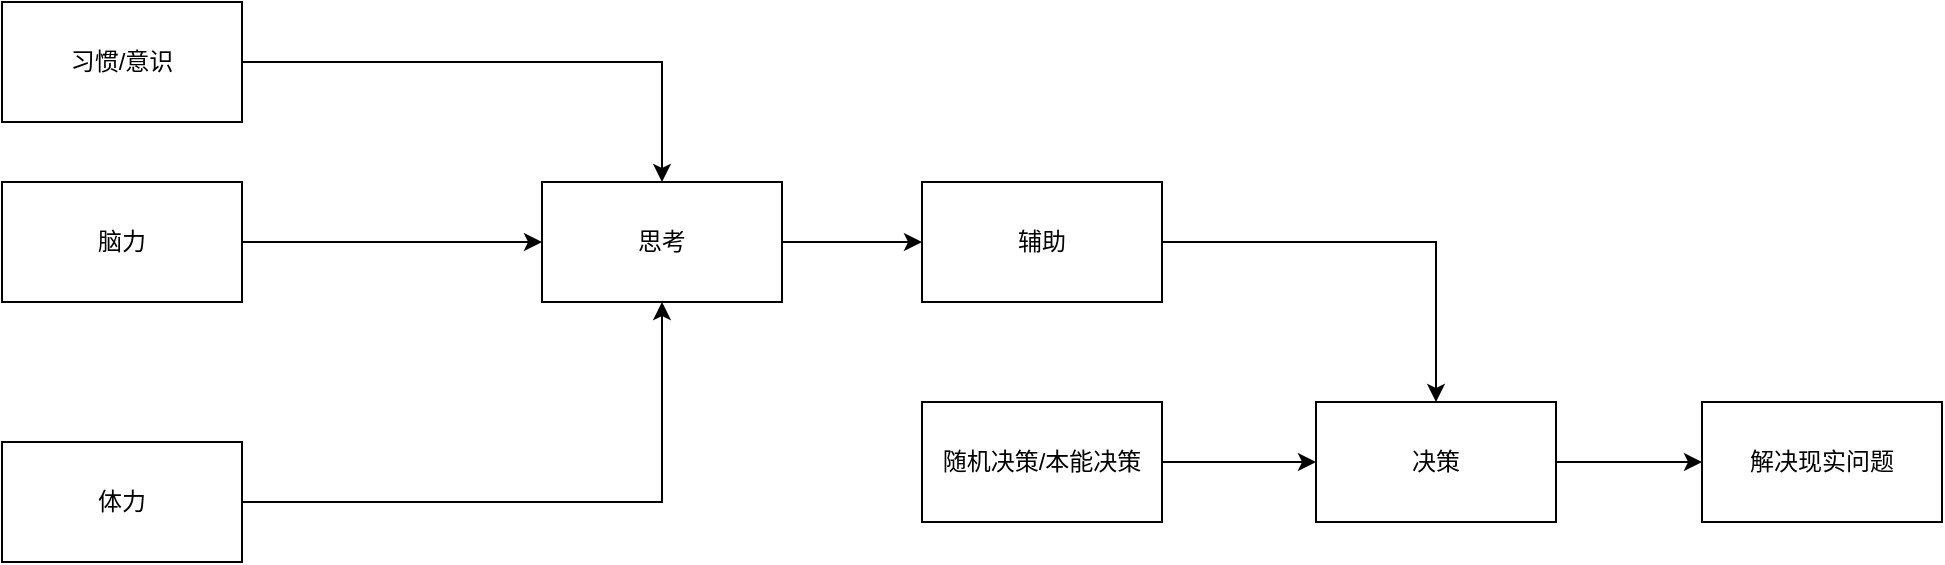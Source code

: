 <mxfile version="24.8.3">
  <diagram name="第 1 页" id="APpvXfD2d7fUFiuPZSpG">
    <mxGraphModel dx="1434" dy="738" grid="1" gridSize="10" guides="1" tooltips="1" connect="1" arrows="1" fold="1" page="1" pageScale="1" pageWidth="827" pageHeight="1169" math="0" shadow="0">
      <root>
        <mxCell id="0" />
        <mxCell id="1" parent="0" />
        <mxCell id="RDtK_M0mIoLGtL0KyMgH-8" value="" style="edgeStyle=orthogonalEdgeStyle;rounded=0;orthogonalLoop=1;jettySize=auto;html=1;" edge="1" parent="1" source="RDtK_M0mIoLGtL0KyMgH-2" target="RDtK_M0mIoLGtL0KyMgH-4">
          <mxGeometry relative="1" as="geometry" />
        </mxCell>
        <mxCell id="RDtK_M0mIoLGtL0KyMgH-2" value="脑力" style="rounded=0;whiteSpace=wrap;html=1;" vertex="1" parent="1">
          <mxGeometry x="50" y="200" width="120" height="60" as="geometry" />
        </mxCell>
        <mxCell id="RDtK_M0mIoLGtL0KyMgH-3" value="体力" style="rounded=0;whiteSpace=wrap;html=1;" vertex="1" parent="1">
          <mxGeometry x="50" y="330" width="120" height="60" as="geometry" />
        </mxCell>
        <mxCell id="RDtK_M0mIoLGtL0KyMgH-7" style="edgeStyle=orthogonalEdgeStyle;rounded=0;orthogonalLoop=1;jettySize=auto;html=1;entryX=0;entryY=0.5;entryDx=0;entryDy=0;" edge="1" parent="1" source="RDtK_M0mIoLGtL0KyMgH-4" target="RDtK_M0mIoLGtL0KyMgH-6">
          <mxGeometry relative="1" as="geometry" />
        </mxCell>
        <mxCell id="RDtK_M0mIoLGtL0KyMgH-4" value="思考" style="rounded=0;whiteSpace=wrap;html=1;" vertex="1" parent="1">
          <mxGeometry x="320" y="200" width="120" height="60" as="geometry" />
        </mxCell>
        <mxCell id="RDtK_M0mIoLGtL0KyMgH-5" value="解决现实问题" style="rounded=0;whiteSpace=wrap;html=1;" vertex="1" parent="1">
          <mxGeometry x="900" y="310" width="120" height="60" as="geometry" />
        </mxCell>
        <mxCell id="RDtK_M0mIoLGtL0KyMgH-14" style="edgeStyle=orthogonalEdgeStyle;rounded=0;orthogonalLoop=1;jettySize=auto;html=1;exitX=1;exitY=0.5;exitDx=0;exitDy=0;entryX=0.5;entryY=0;entryDx=0;entryDy=0;" edge="1" parent="1" source="RDtK_M0mIoLGtL0KyMgH-6" target="RDtK_M0mIoLGtL0KyMgH-12">
          <mxGeometry relative="1" as="geometry" />
        </mxCell>
        <mxCell id="RDtK_M0mIoLGtL0KyMgH-6" value="辅助" style="rounded=0;whiteSpace=wrap;html=1;" vertex="1" parent="1">
          <mxGeometry x="510" y="200" width="120" height="60" as="geometry" />
        </mxCell>
        <mxCell id="RDtK_M0mIoLGtL0KyMgH-9" style="edgeStyle=orthogonalEdgeStyle;rounded=0;orthogonalLoop=1;jettySize=auto;html=1;exitX=1;exitY=0.5;exitDx=0;exitDy=0;entryX=0.5;entryY=1;entryDx=0;entryDy=0;" edge="1" parent="1" source="RDtK_M0mIoLGtL0KyMgH-3" target="RDtK_M0mIoLGtL0KyMgH-4">
          <mxGeometry relative="1" as="geometry" />
        </mxCell>
        <mxCell id="RDtK_M0mIoLGtL0KyMgH-11" style="edgeStyle=orthogonalEdgeStyle;rounded=0;orthogonalLoop=1;jettySize=auto;html=1;exitX=1;exitY=0.5;exitDx=0;exitDy=0;entryX=0.5;entryY=0;entryDx=0;entryDy=0;" edge="1" parent="1" source="RDtK_M0mIoLGtL0KyMgH-10" target="RDtK_M0mIoLGtL0KyMgH-4">
          <mxGeometry relative="1" as="geometry" />
        </mxCell>
        <mxCell id="RDtK_M0mIoLGtL0KyMgH-10" value="习惯/意识" style="rounded=0;whiteSpace=wrap;html=1;" vertex="1" parent="1">
          <mxGeometry x="50" y="110" width="120" height="60" as="geometry" />
        </mxCell>
        <mxCell id="RDtK_M0mIoLGtL0KyMgH-17" value="" style="edgeStyle=orthogonalEdgeStyle;rounded=0;orthogonalLoop=1;jettySize=auto;html=1;" edge="1" parent="1" source="RDtK_M0mIoLGtL0KyMgH-12" target="RDtK_M0mIoLGtL0KyMgH-5">
          <mxGeometry relative="1" as="geometry" />
        </mxCell>
        <mxCell id="RDtK_M0mIoLGtL0KyMgH-12" value="决策" style="rounded=0;whiteSpace=wrap;html=1;" vertex="1" parent="1">
          <mxGeometry x="707" y="310" width="120" height="60" as="geometry" />
        </mxCell>
        <mxCell id="RDtK_M0mIoLGtL0KyMgH-16" value="" style="edgeStyle=orthogonalEdgeStyle;rounded=0;orthogonalLoop=1;jettySize=auto;html=1;" edge="1" parent="1" source="RDtK_M0mIoLGtL0KyMgH-15" target="RDtK_M0mIoLGtL0KyMgH-12">
          <mxGeometry relative="1" as="geometry" />
        </mxCell>
        <mxCell id="RDtK_M0mIoLGtL0KyMgH-15" value="随机决策/本能决策" style="rounded=0;whiteSpace=wrap;html=1;" vertex="1" parent="1">
          <mxGeometry x="510" y="310" width="120" height="60" as="geometry" />
        </mxCell>
      </root>
    </mxGraphModel>
  </diagram>
</mxfile>

